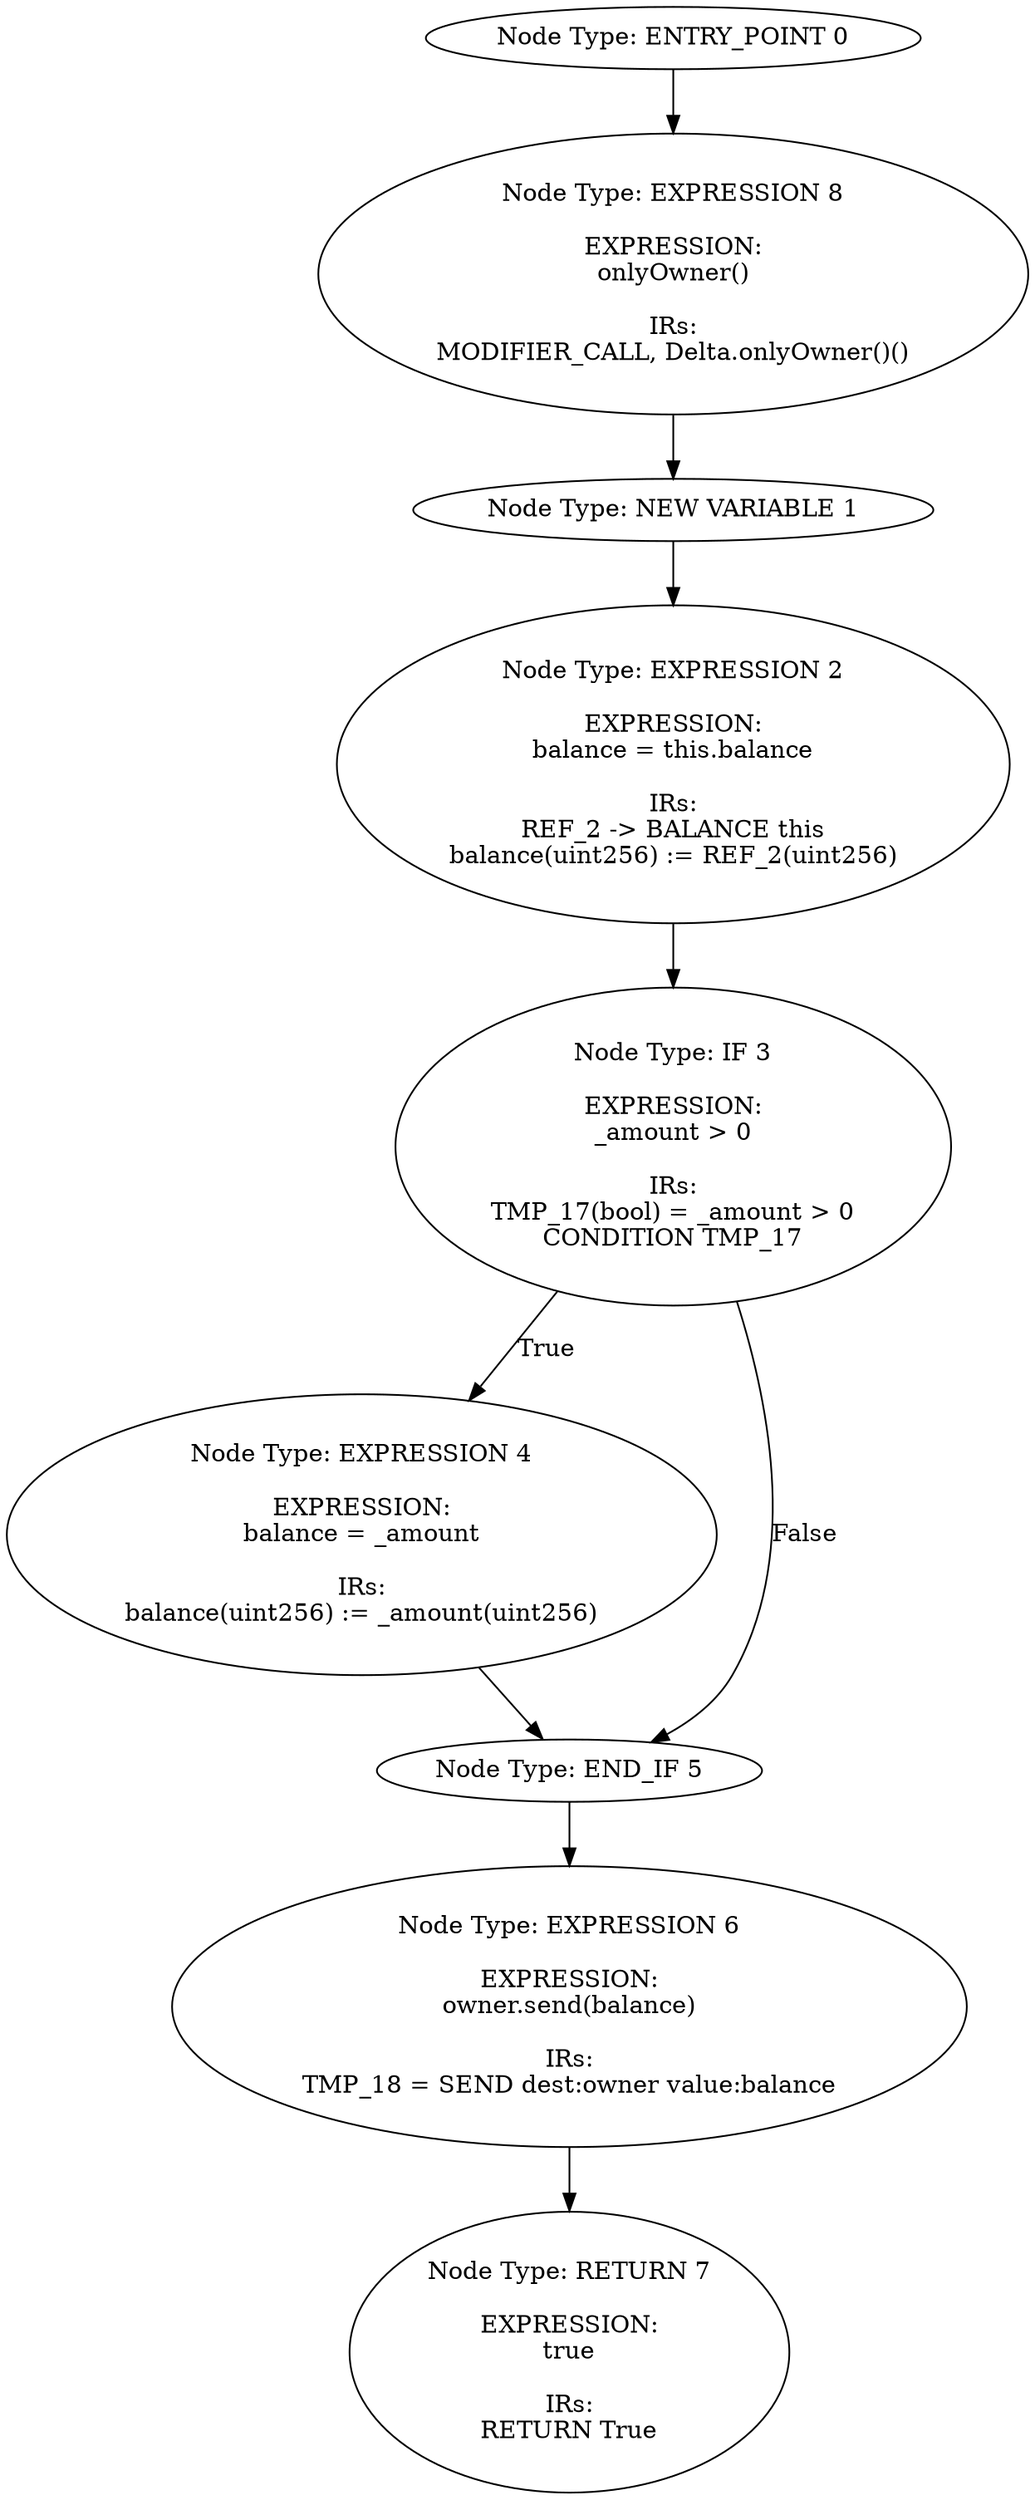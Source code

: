 digraph{
0[label="Node Type: ENTRY_POINT 0
"];
0->8;
1[label="Node Type: NEW VARIABLE 1
"];
1->2;
2[label="Node Type: EXPRESSION 2

EXPRESSION:
balance = this.balance

IRs:
REF_2 -> BALANCE this
balance(uint256) := REF_2(uint256)"];
2->3;
3[label="Node Type: IF 3

EXPRESSION:
_amount > 0

IRs:
TMP_17(bool) = _amount > 0
CONDITION TMP_17"];
3->4[label="True"];
3->5[label="False"];
4[label="Node Type: EXPRESSION 4

EXPRESSION:
balance = _amount

IRs:
balance(uint256) := _amount(uint256)"];
4->5;
5[label="Node Type: END_IF 5
"];
5->6;
6[label="Node Type: EXPRESSION 6

EXPRESSION:
owner.send(balance)

IRs:
TMP_18 = SEND dest:owner value:balance"];
6->7;
7[label="Node Type: RETURN 7

EXPRESSION:
true

IRs:
RETURN True"];
8[label="Node Type: EXPRESSION 8

EXPRESSION:
onlyOwner()

IRs:
MODIFIER_CALL, Delta.onlyOwner()()"];
8->1;
}
